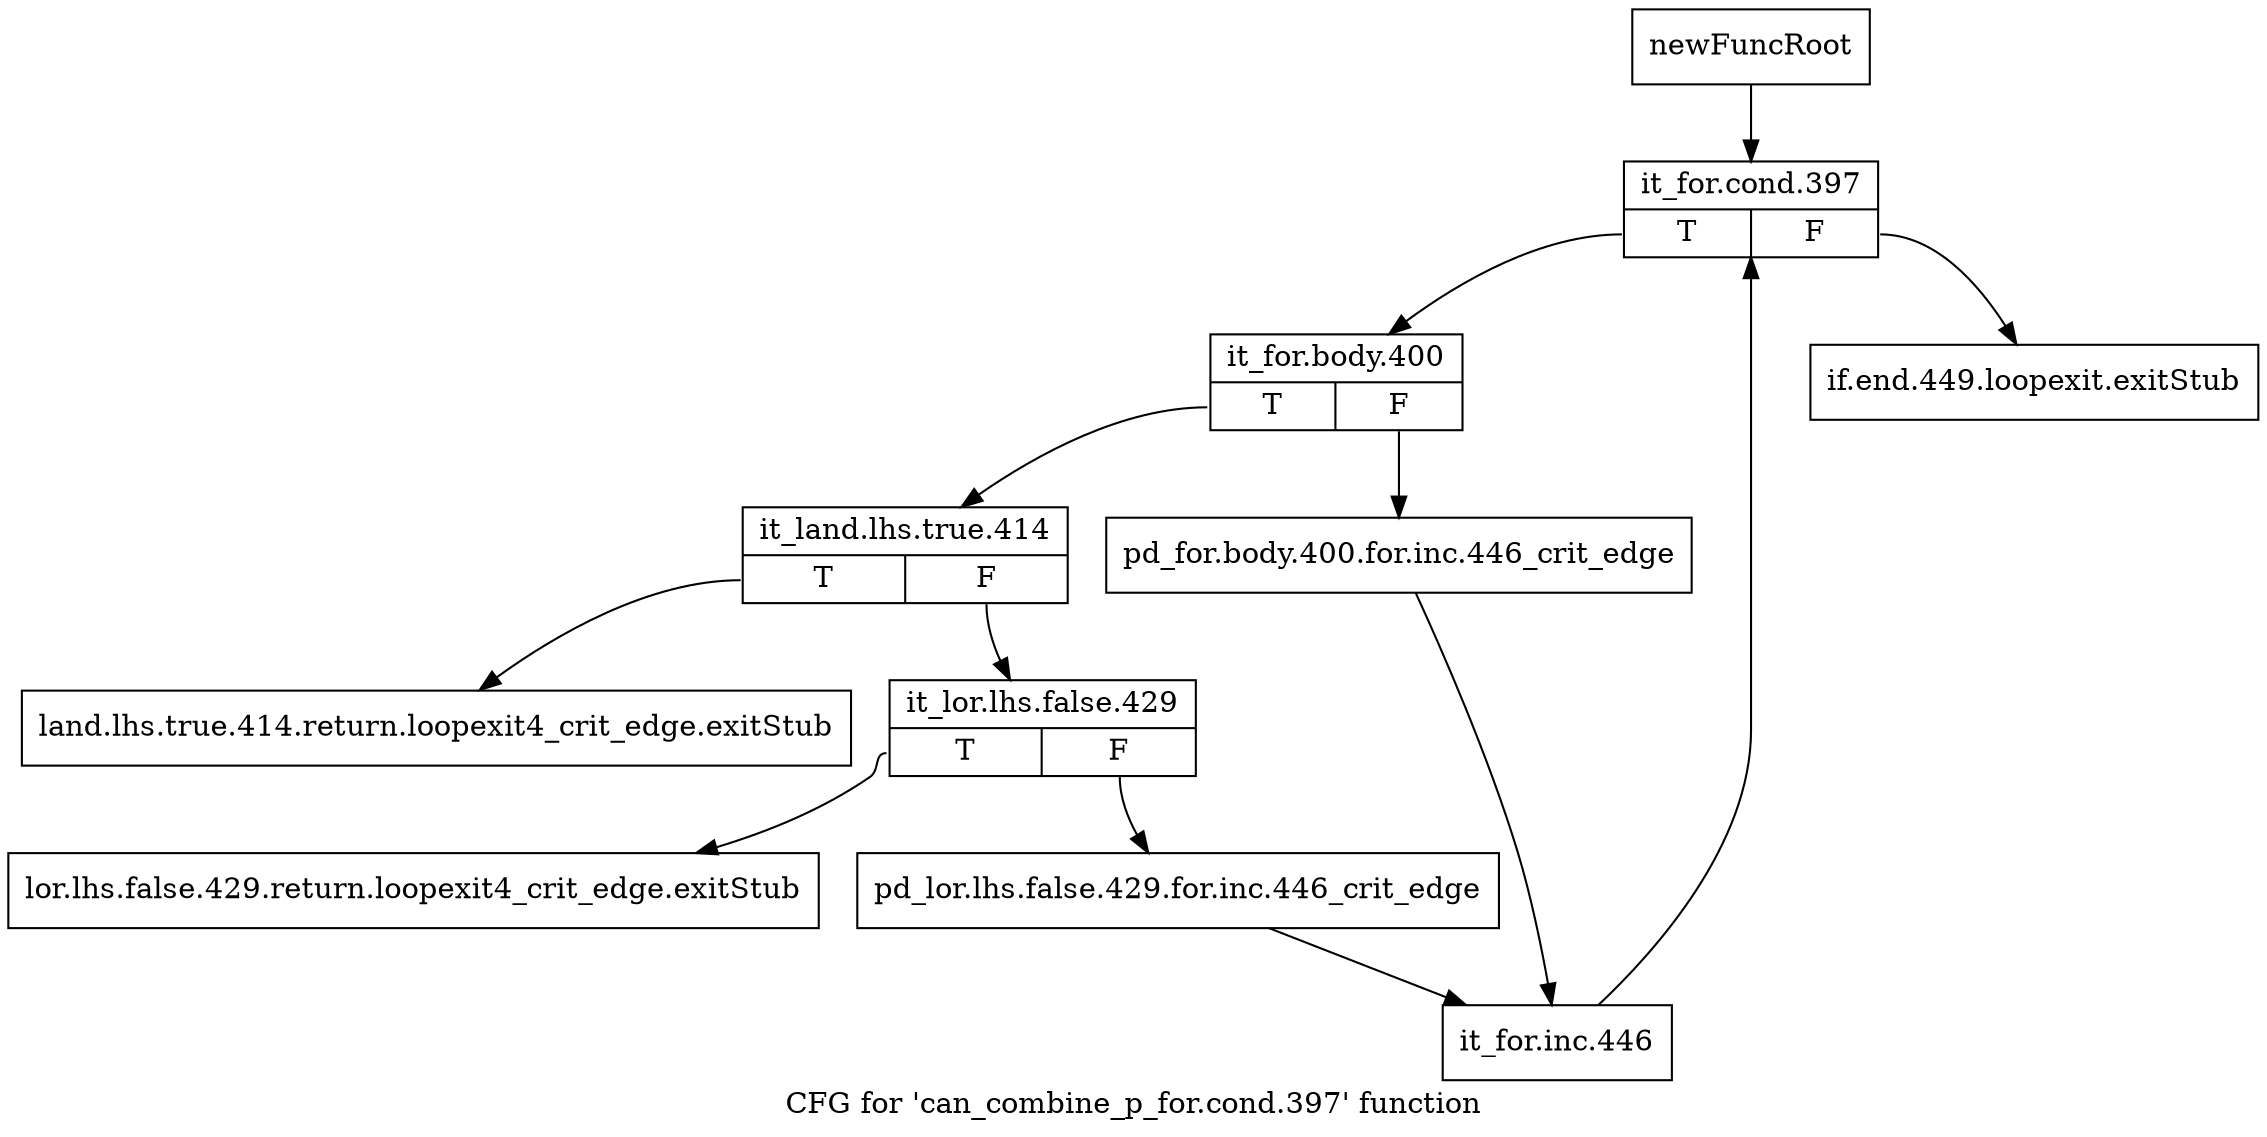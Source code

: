 digraph "CFG for 'can_combine_p_for.cond.397' function" {
	label="CFG for 'can_combine_p_for.cond.397' function";

	Node0xa60e220 [shape=record,label="{newFuncRoot}"];
	Node0xa60e220 -> Node0xa611860;
	Node0xa611770 [shape=record,label="{if.end.449.loopexit.exitStub}"];
	Node0xa6117c0 [shape=record,label="{land.lhs.true.414.return.loopexit4_crit_edge.exitStub}"];
	Node0xa611810 [shape=record,label="{lor.lhs.false.429.return.loopexit4_crit_edge.exitStub}"];
	Node0xa611860 [shape=record,label="{it_for.cond.397|{<s0>T|<s1>F}}"];
	Node0xa611860:s0 -> Node0xa6118b0;
	Node0xa611860:s1 -> Node0xa611770;
	Node0xa6118b0 [shape=record,label="{it_for.body.400|{<s0>T|<s1>F}}"];
	Node0xa6118b0:s0 -> Node0xa611950;
	Node0xa6118b0:s1 -> Node0xa611900;
	Node0xa611900 [shape=record,label="{pd_for.body.400.for.inc.446_crit_edge}"];
	Node0xa611900 -> Node0xa611a40;
	Node0xa611950 [shape=record,label="{it_land.lhs.true.414|{<s0>T|<s1>F}}"];
	Node0xa611950:s0 -> Node0xa6117c0;
	Node0xa611950:s1 -> Node0xa6119a0;
	Node0xa6119a0 [shape=record,label="{it_lor.lhs.false.429|{<s0>T|<s1>F}}"];
	Node0xa6119a0:s0 -> Node0xa611810;
	Node0xa6119a0:s1 -> Node0xa6119f0;
	Node0xa6119f0 [shape=record,label="{pd_lor.lhs.false.429.for.inc.446_crit_edge}"];
	Node0xa6119f0 -> Node0xa611a40;
	Node0xa611a40 [shape=record,label="{it_for.inc.446}"];
	Node0xa611a40 -> Node0xa611860;
}
